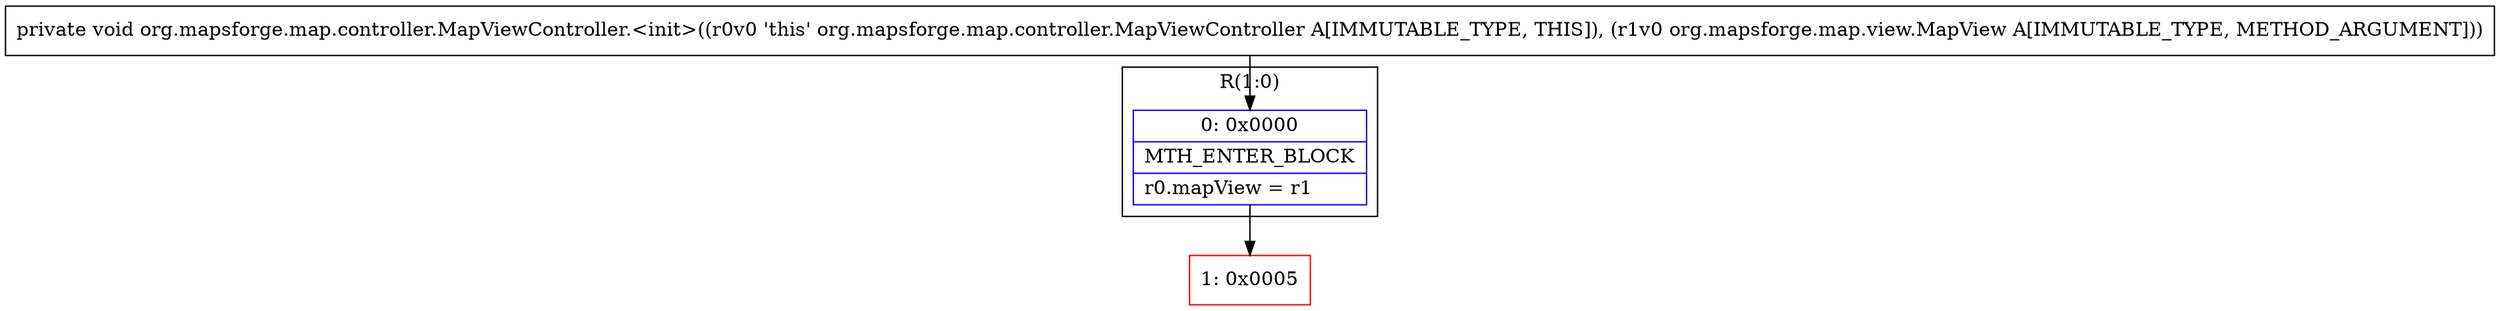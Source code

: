 digraph "CFG fororg.mapsforge.map.controller.MapViewController.\<init\>(Lorg\/mapsforge\/map\/view\/MapView;)V" {
subgraph cluster_Region_2113223516 {
label = "R(1:0)";
node [shape=record,color=blue];
Node_0 [shape=record,label="{0\:\ 0x0000|MTH_ENTER_BLOCK\l|r0.mapView = r1\l}"];
}
Node_1 [shape=record,color=red,label="{1\:\ 0x0005}"];
MethodNode[shape=record,label="{private void org.mapsforge.map.controller.MapViewController.\<init\>((r0v0 'this' org.mapsforge.map.controller.MapViewController A[IMMUTABLE_TYPE, THIS]), (r1v0 org.mapsforge.map.view.MapView A[IMMUTABLE_TYPE, METHOD_ARGUMENT])) }"];
MethodNode -> Node_0;
Node_0 -> Node_1;
}

